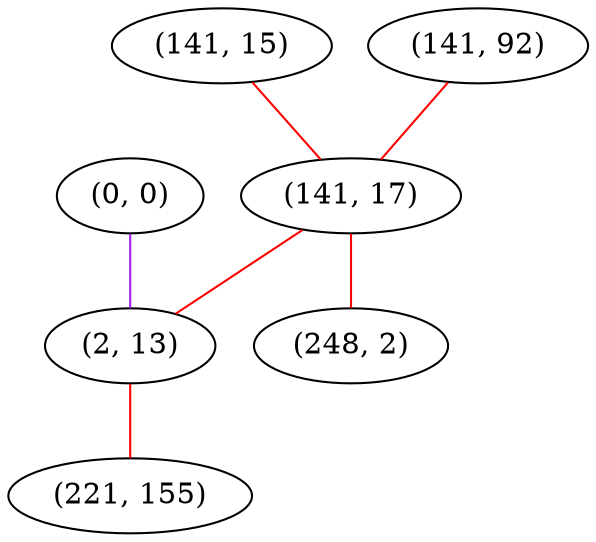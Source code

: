 graph "" {
"(0, 0)";
"(141, 15)";
"(141, 92)";
"(141, 17)";
"(2, 13)";
"(248, 2)";
"(221, 155)";
"(0, 0)" -- "(2, 13)"  [color=purple, key=0, weight=4];
"(141, 15)" -- "(141, 17)"  [color=red, key=0, weight=1];
"(141, 92)" -- "(141, 17)"  [color=red, key=0, weight=1];
"(141, 17)" -- "(2, 13)"  [color=red, key=0, weight=1];
"(141, 17)" -- "(248, 2)"  [color=red, key=0, weight=1];
"(2, 13)" -- "(221, 155)"  [color=red, key=0, weight=1];
}
